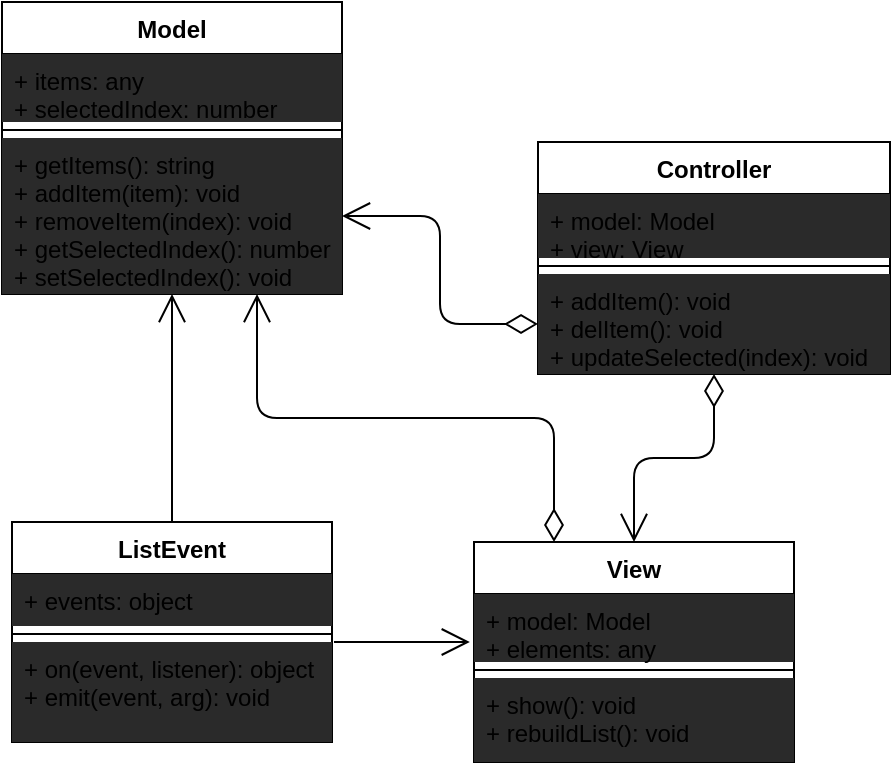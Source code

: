 <mxfile version="14.7.4" type="embed"><diagram id="23iRSUPoRavnBvh4doch" name="Page-1"><mxGraphModel dx="1215" dy="719" grid="1" gridSize="10" guides="1" tooltips="1" connect="1" arrows="1" fold="1" page="1" pageScale="1" pageWidth="827" pageHeight="1169" math="0" shadow="0"><root><mxCell id="0"/><mxCell id="1" parent="0"/><mxCell id="2" value="ListEvent" style="swimlane;fontStyle=1;align=center;verticalAlign=top;childLayout=stackLayout;horizontal=1;startSize=26;horizontalStack=0;resizeParent=1;resizeParentMax=0;resizeLast=0;collapsible=1;marginBottom=0;" parent="1" vertex="1"><mxGeometry x="89" y="430" width="160" height="110" as="geometry"/></mxCell><mxCell id="3" value="+ events: object" style="text;strokeColor=none;align=left;verticalAlign=top;spacingLeft=4;spacingRight=4;overflow=hidden;rotatable=0;points=[[0,0.5],[1,0.5]];portConstraint=eastwest;fillColor=#2a2a2a;" parent="2" vertex="1"><mxGeometry y="26" width="160" height="26" as="geometry"/></mxCell><mxCell id="4" value="" style="line;strokeWidth=1;fillColor=none;align=left;verticalAlign=middle;spacingTop=-1;spacingLeft=3;spacingRight=3;rotatable=0;labelPosition=right;points=[];portConstraint=eastwest;" parent="2" vertex="1"><mxGeometry y="52" width="160" height="8" as="geometry"/></mxCell><mxCell id="5" value="+ on(event, listener): object&#10;+ emit(event, arg): void" style="text;strokeColor=none;align=left;verticalAlign=top;spacingLeft=4;spacingRight=4;overflow=hidden;rotatable=0;points=[[0,0.5],[1,0.5]];portConstraint=eastwest;fillColor=#2a2a2a;" parent="2" vertex="1"><mxGeometry y="60" width="160" height="50" as="geometry"/></mxCell><mxCell id="6" value="Model" style="swimlane;fontStyle=1;align=center;verticalAlign=top;childLayout=stackLayout;horizontal=1;startSize=26;horizontalStack=0;resizeParent=1;resizeParentMax=0;resizeLast=0;collapsible=1;marginBottom=0;" parent="1" vertex="1"><mxGeometry x="84" y="170" width="170" height="146" as="geometry"/></mxCell><mxCell id="7" value="+ items: any&#10;+ selectedIndex: number" style="text;strokeColor=none;align=left;verticalAlign=top;spacingLeft=4;spacingRight=4;overflow=hidden;rotatable=0;points=[[0,0.5],[1,0.5]];portConstraint=eastwest;fillColor=#2a2a2a;" parent="6" vertex="1"><mxGeometry y="26" width="170" height="34" as="geometry"/></mxCell><mxCell id="8" value="" style="line;strokeWidth=1;fillColor=none;align=left;verticalAlign=middle;spacingTop=-1;spacingLeft=3;spacingRight=3;rotatable=0;labelPosition=right;points=[];portConstraint=eastwest;" parent="6" vertex="1"><mxGeometry y="60" width="170" height="8" as="geometry"/></mxCell><mxCell id="9" value="+ getItems(): string&#10;+ addItem(item): void&#10;+ removeItem(index): void&#10;+ getSelectedIndex(): number&#10;+ setSelectedIndex(): void" style="text;strokeColor=none;align=left;verticalAlign=top;spacingLeft=4;spacingRight=4;overflow=hidden;rotatable=0;points=[[0,0.5],[1,0.5]];portConstraint=eastwest;fillColor=#2a2a2a;" parent="6" vertex="1"><mxGeometry y="68" width="170" height="78" as="geometry"/></mxCell><mxCell id="10" value="View" style="swimlane;fontStyle=1;align=center;verticalAlign=top;childLayout=stackLayout;horizontal=1;startSize=26;horizontalStack=0;resizeParent=1;resizeParentMax=0;resizeLast=0;collapsible=1;marginBottom=0;" parent="1" vertex="1"><mxGeometry x="320" y="440" width="160" height="110" as="geometry"/></mxCell><mxCell id="11" value="+ model: Model&#10;+ elements: any" style="text;strokeColor=none;align=left;verticalAlign=top;spacingLeft=4;spacingRight=4;overflow=hidden;rotatable=0;points=[[0,0.5],[1,0.5]];portConstraint=eastwest;fillColor=#2a2a2a;" parent="10" vertex="1"><mxGeometry y="26" width="160" height="34" as="geometry"/></mxCell><mxCell id="12" value="" style="line;strokeWidth=1;fillColor=none;align=left;verticalAlign=middle;spacingTop=-1;spacingLeft=3;spacingRight=3;rotatable=0;labelPosition=right;points=[];portConstraint=eastwest;" parent="10" vertex="1"><mxGeometry y="60" width="160" height="8" as="geometry"/></mxCell><mxCell id="13" value="+ show(): void&#10;+ rebuildList(): void" style="text;strokeColor=none;align=left;verticalAlign=top;spacingLeft=4;spacingRight=4;overflow=hidden;rotatable=0;points=[[0,0.5],[1,0.5]];portConstraint=eastwest;fillColor=#2a2a2a;" parent="10" vertex="1"><mxGeometry y="68" width="160" height="42" as="geometry"/></mxCell><mxCell id="14" value="Controller" style="swimlane;fontStyle=1;align=center;verticalAlign=top;childLayout=stackLayout;horizontal=1;startSize=26;horizontalStack=0;resizeParent=1;resizeParentMax=0;resizeLast=0;collapsible=1;marginBottom=0;" parent="1" vertex="1"><mxGeometry x="352" y="240" width="176" height="116" as="geometry"/></mxCell><mxCell id="15" value="+ model: Model&#10;+ view: View" style="text;strokeColor=none;align=left;verticalAlign=top;spacingLeft=4;spacingRight=4;overflow=hidden;rotatable=0;points=[[0,0.5],[1,0.5]];portConstraint=eastwest;fillColor=#2a2a2a;" parent="14" vertex="1"><mxGeometry y="26" width="176" height="32" as="geometry"/></mxCell><mxCell id="16" value="" style="line;strokeWidth=1;fillColor=none;align=left;verticalAlign=middle;spacingTop=-1;spacingLeft=3;spacingRight=3;rotatable=0;labelPosition=right;points=[];portConstraint=eastwest;" parent="14" vertex="1"><mxGeometry y="58" width="176" height="8" as="geometry"/></mxCell><mxCell id="17" value="+ addItem(): void&#10;+ delItem(): void&#10;+ updateSelected(index): void" style="text;strokeColor=none;align=left;verticalAlign=top;spacingLeft=4;spacingRight=4;overflow=hidden;rotatable=0;points=[[0,0.5],[1,0.5]];portConstraint=eastwest;fillColor=#2a2a2a;" parent="14" vertex="1"><mxGeometry y="66" width="176" height="50" as="geometry"/></mxCell><mxCell id="18" value="1" style="endArrow=open;html=1;endSize=12;startArrow=diamondThin;startSize=14;startFill=0;edgeStyle=orthogonalEdgeStyle;align=left;verticalAlign=bottom;entryX=1;entryY=0.5;entryDx=0;entryDy=0;exitX=0;exitY=0.5;exitDx=0;exitDy=0;noLabel=1;fontColor=none;" parent="1" source="17" target="9" edge="1"><mxGeometry x="-1" y="3" relative="1" as="geometry"><mxPoint x="230" y="370" as="sourcePoint"/><mxPoint x="390" y="370" as="targetPoint"/></mxGeometry></mxCell><mxCell id="19" value="1" style="endArrow=open;html=1;endSize=12;startArrow=diamondThin;startSize=14;startFill=0;edgeStyle=orthogonalEdgeStyle;align=left;verticalAlign=bottom;noLabel=1;fontColor=none;entryX=0.5;entryY=0;entryDx=0;entryDy=0;exitX=0.5;exitY=1;exitDx=0;exitDy=0;" parent="1" source="14" target="10" edge="1"><mxGeometry x="-1" y="3" relative="1" as="geometry"><mxPoint x="240" y="400" as="sourcePoint"/><mxPoint x="390" y="370" as="targetPoint"/></mxGeometry></mxCell><mxCell id="20" value="1" style="endArrow=open;html=1;endSize=12;startArrow=diamondThin;startSize=14;startFill=0;edgeStyle=orthogonalEdgeStyle;align=left;verticalAlign=bottom;exitX=0.25;exitY=0;exitDx=0;exitDy=0;entryX=0.75;entryY=1;entryDx=0;entryDy=0;noLabel=1;fontColor=none;" parent="1" source="10" target="6" edge="1"><mxGeometry x="-1" y="3" relative="1" as="geometry"><mxPoint x="230" y="370" as="sourcePoint"/><mxPoint x="390" y="370" as="targetPoint"/><Array as="points"><mxPoint x="360" y="378"/><mxPoint x="212" y="378"/></Array></mxGeometry></mxCell><mxCell id="21" value="" style="endArrow=open;endFill=1;endSize=12;html=1;fontColor=none;exitX=0.5;exitY=0;exitDx=0;exitDy=0;entryX=0.5;entryY=1;entryDx=0;entryDy=0;" parent="1" source="2" target="6" edge="1"><mxGeometry width="160" relative="1" as="geometry"><mxPoint x="230" y="370" as="sourcePoint"/><mxPoint x="390" y="370" as="targetPoint"/></mxGeometry></mxCell><mxCell id="22" value="" style="endArrow=open;endFill=1;endSize=12;html=1;fontColor=none;entryX=-0.013;entryY=0.706;entryDx=0;entryDy=0;entryPerimeter=0;" parent="1" target="11" edge="1"><mxGeometry width="160" relative="1" as="geometry"><mxPoint x="250" y="490" as="sourcePoint"/><mxPoint x="310" y="483" as="targetPoint"/></mxGeometry></mxCell></root></mxGraphModel></diagram></mxfile>
